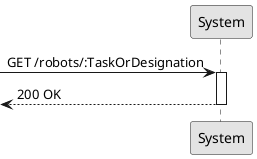 @startuml
'http://plantuml.com/skinparam.html
skinparam monochrome true
skinparam packageStyle rect
skinparam shadowing false

participant System as route

-> route: GET /robots/:TaskOrDesignation
activate route
  <-- route: 200 OK
  deactivate
@enduml